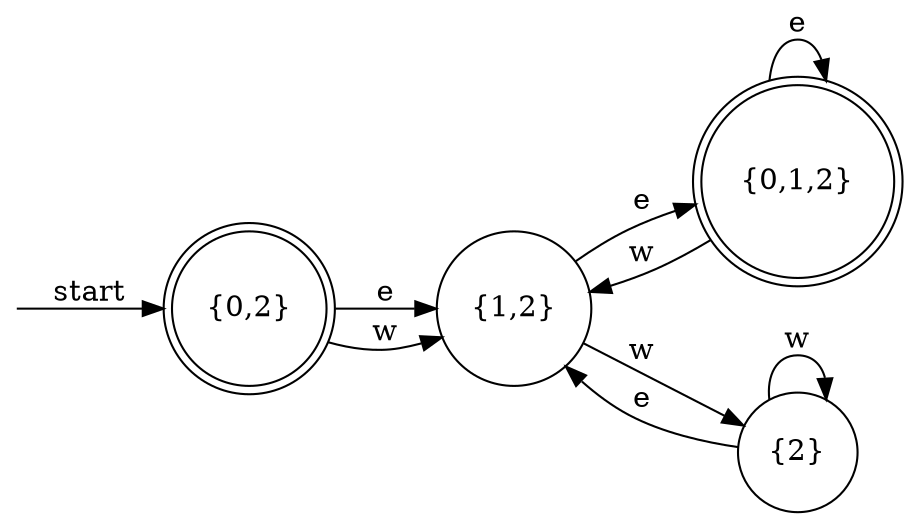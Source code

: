 digraph dfa {
    rankdir = LR;
    node [shape = doublecircle];    __start [style = invis, shape = point];
    __start -> "{0,2}" [ label = "start" ];
    node [shape = doublecircle]; "{0,2}" "{0,1,2}"
    node [shape = circle];
    "{0,2}" -> "{1,2}" [ label = "e" ];
    "{0,2}" -> "{1,2}" [ label = "w" ];
    "{1,2}" -> "{0,1,2}" [ label = "e" ];
    "{1,2}" -> "{2}" [ label = "w" ];
    "{0,1,2}" -> "{0,1,2}" [ label = "e" ];
    "{0,1,2}" -> "{1,2}" [ label = "w" ];
    "{2}" -> "{1,2}" [ label = "e" ];
    "{2}" -> "{2}" [ label = "w" ];
}
